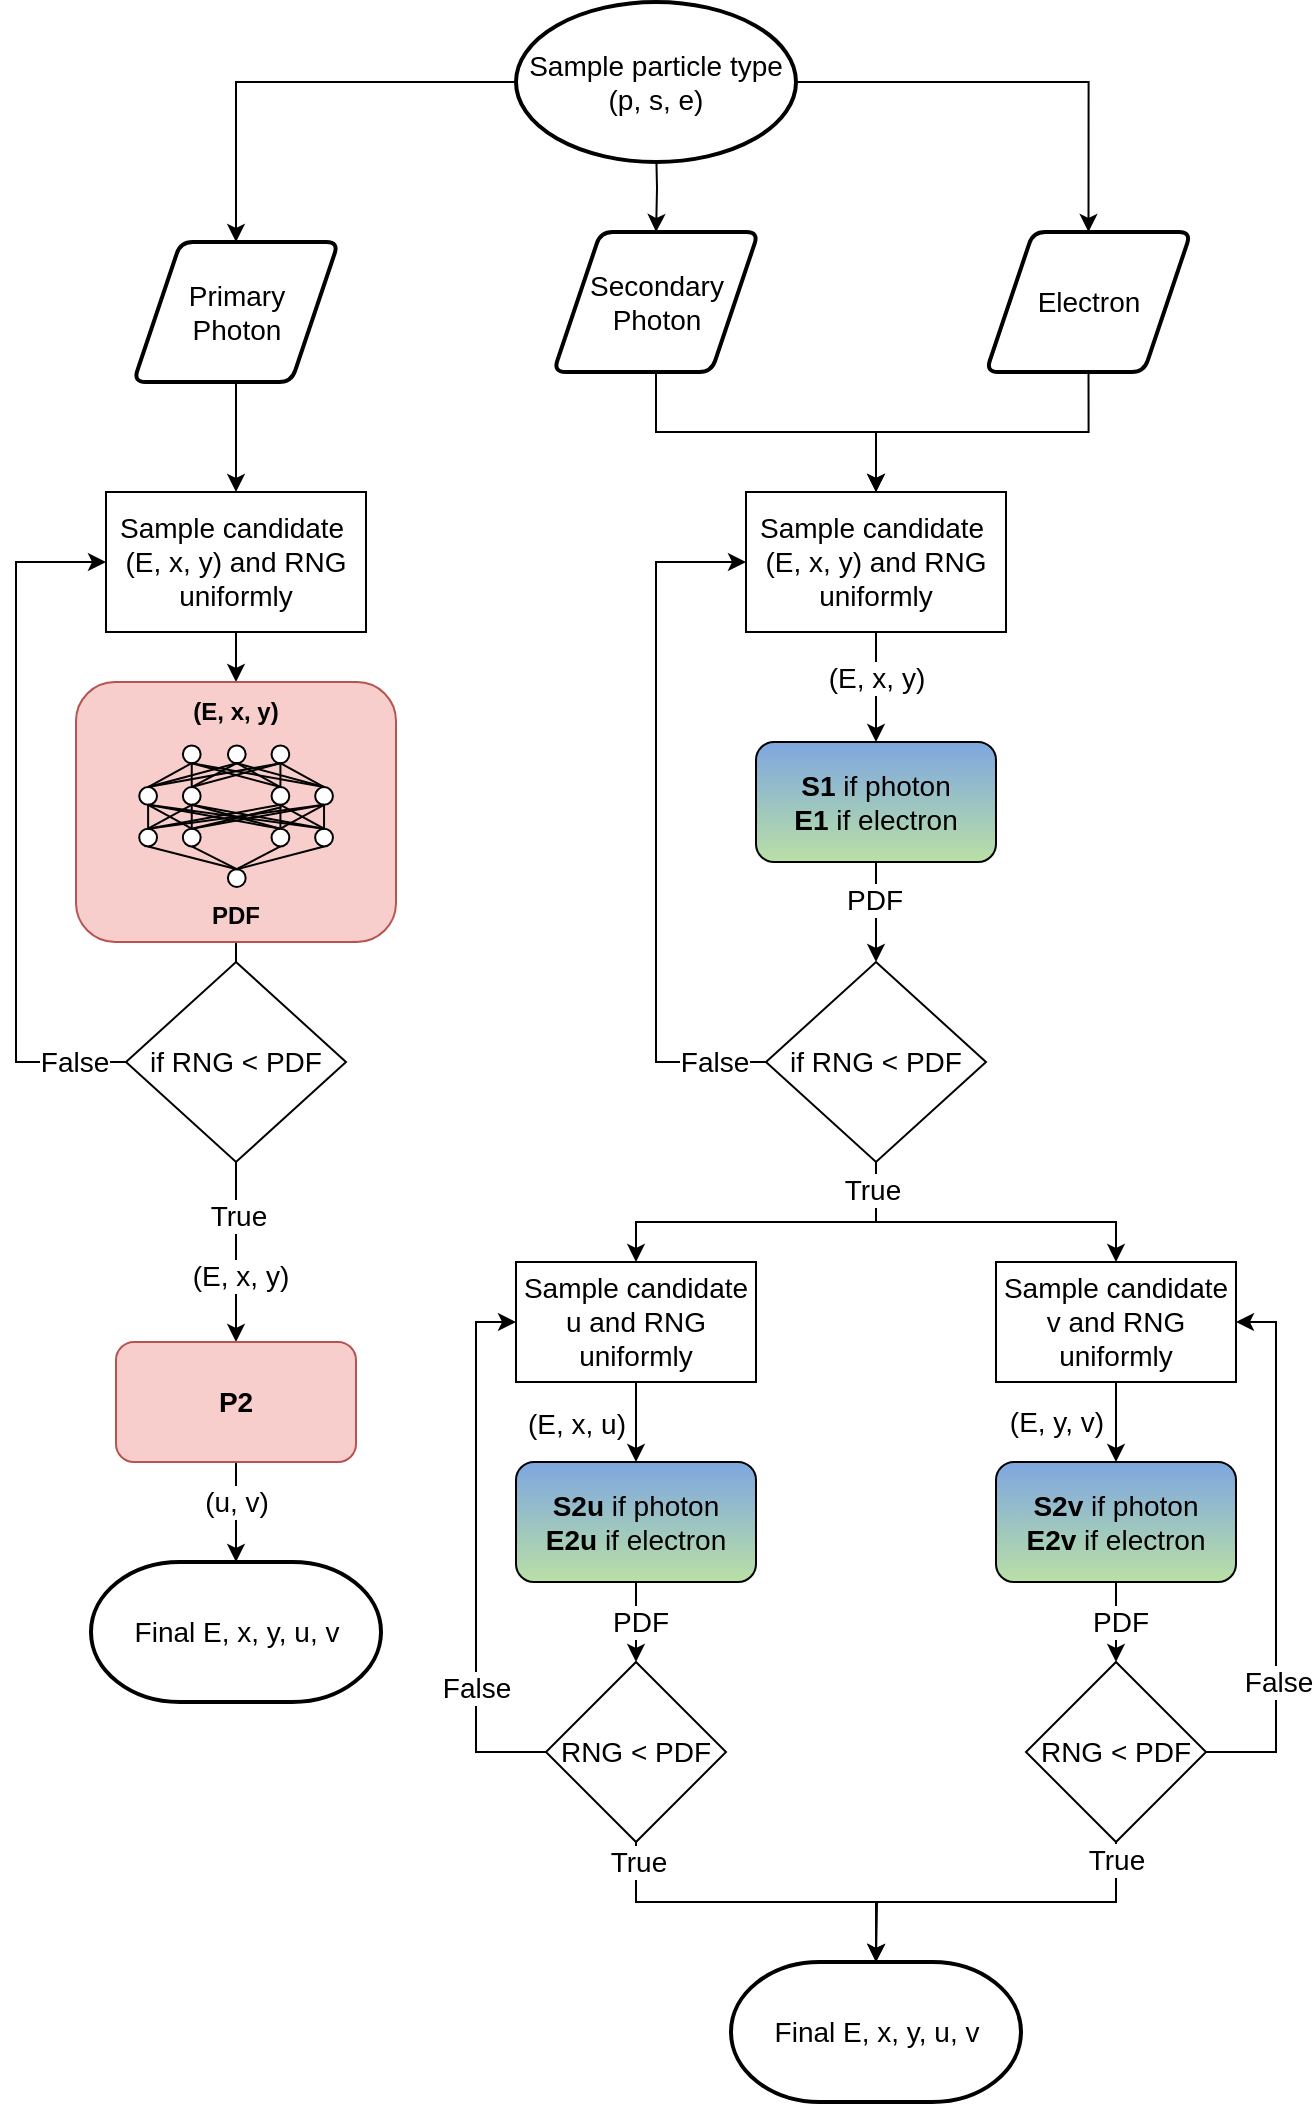 <mxfile version="26.0.4">
  <diagram name="Page-1" id="B7JUEwTVUSRWYDf5Ve8b">
    <mxGraphModel dx="1024" dy="619" grid="1" gridSize="10" guides="1" tooltips="1" connect="1" arrows="1" fold="1" page="1" pageScale="1" pageWidth="850" pageHeight="1100" math="0" shadow="0">
      <root>
        <mxCell id="0" />
        <mxCell id="1" parent="0" />
        <mxCell id="0LLwLJsET7O2UQmng2dQ-7" value="" style="edgeStyle=orthogonalEdgeStyle;rounded=0;orthogonalLoop=1;jettySize=auto;html=1;fontSize=14;exitX=0;exitY=0.5;exitDx=0;exitDy=0;exitPerimeter=0;entryX=0.5;entryY=0;entryDx=0;entryDy=0;" parent="1" source="X9-PV3B_wDHHKOM-xFoJ-55" target="X9-PV3B_wDHHKOM-xFoJ-58" edge="1">
          <mxGeometry relative="1" as="geometry">
            <mxPoint x="390" y="50" as="sourcePoint" />
            <mxPoint x="240" y="120" as="targetPoint" />
          </mxGeometry>
        </mxCell>
        <mxCell id="0LLwLJsET7O2UQmng2dQ-11" value="" style="edgeStyle=orthogonalEdgeStyle;rounded=0;orthogonalLoop=1;jettySize=auto;html=1;fontSize=14;exitX=1;exitY=0.5;exitDx=0;exitDy=0;exitPerimeter=0;entryX=0.5;entryY=0;entryDx=0;entryDy=0;" parent="1" source="X9-PV3B_wDHHKOM-xFoJ-55" target="X9-PV3B_wDHHKOM-xFoJ-60" edge="1">
          <mxGeometry relative="1" as="geometry">
            <mxPoint x="510" y="50" as="sourcePoint" />
            <mxPoint x="670" y="120" as="targetPoint" />
          </mxGeometry>
        </mxCell>
        <mxCell id="0LLwLJsET7O2UQmng2dQ-17" value="" style="edgeStyle=orthogonalEdgeStyle;rounded=0;orthogonalLoop=1;jettySize=auto;html=1;fontSize=14;exitX=0.5;exitY=1;exitDx=0;exitDy=0;" parent="1" source="X9-PV3B_wDHHKOM-xFoJ-58" target="0LLwLJsET7O2UQmng2dQ-16" edge="1">
          <mxGeometry relative="1" as="geometry">
            <mxPoint x="240" y="200" as="sourcePoint" />
          </mxGeometry>
        </mxCell>
        <mxCell id="X9-PV3B_wDHHKOM-xFoJ-48" style="edgeStyle=orthogonalEdgeStyle;rounded=0;orthogonalLoop=1;jettySize=auto;html=1;exitX=0.5;exitY=1;exitDx=0;exitDy=0;entryX=0.5;entryY=0;entryDx=0;entryDy=0;fontSize=14;" edge="1" parent="1" source="X9-PV3B_wDHHKOM-xFoJ-59" target="X9-PV3B_wDHHKOM-xFoJ-6">
          <mxGeometry relative="1" as="geometry">
            <mxPoint x="450" y="200" as="sourcePoint" />
          </mxGeometry>
        </mxCell>
        <mxCell id="X9-PV3B_wDHHKOM-xFoJ-49" style="edgeStyle=orthogonalEdgeStyle;rounded=0;orthogonalLoop=1;jettySize=auto;html=1;entryX=0.5;entryY=0;entryDx=0;entryDy=0;exitX=0.5;exitY=1;exitDx=0;exitDy=0;fontSize=14;" edge="1" parent="1" source="X9-PV3B_wDHHKOM-xFoJ-60" target="X9-PV3B_wDHHKOM-xFoJ-6">
          <mxGeometry relative="1" as="geometry">
            <mxPoint x="670" y="200" as="sourcePoint" />
          </mxGeometry>
        </mxCell>
        <mxCell id="0LLwLJsET7O2UQmng2dQ-32" value="" style="edgeStyle=orthogonalEdgeStyle;rounded=0;orthogonalLoop=1;jettySize=auto;html=1;fontSize=14;" parent="1" source="0LLwLJsET7O2UQmng2dQ-16" target="0LLwLJsET7O2UQmng2dQ-18" edge="1">
          <mxGeometry relative="1" as="geometry" />
        </mxCell>
        <mxCell id="0LLwLJsET7O2UQmng2dQ-16" value="Sample candidate&amp;nbsp;&lt;div&gt;(E, x, y) and RNG uniformly&lt;/div&gt;" style="whiteSpace=wrap;html=1;fontSize=14;" parent="1" vertex="1">
          <mxGeometry x="175" y="255" width="130" height="70" as="geometry" />
        </mxCell>
        <mxCell id="0LLwLJsET7O2UQmng2dQ-25" value="" style="edgeStyle=orthogonalEdgeStyle;rounded=0;orthogonalLoop=1;jettySize=auto;html=1;fontSize=14;" parent="1" source="0LLwLJsET7O2UQmng2dQ-18" edge="1">
          <mxGeometry relative="1" as="geometry">
            <mxPoint x="240" y="490" as="targetPoint" />
          </mxGeometry>
        </mxCell>
        <mxCell id="0LLwLJsET7O2UQmng2dQ-18" value="" style="whiteSpace=wrap;html=1;fontSize=14;fillColor=#f8cecc;strokeColor=#b85450;rounded=1;" parent="1" vertex="1">
          <mxGeometry x="160" y="350" width="160" height="130" as="geometry" />
        </mxCell>
        <mxCell id="0LLwLJsET7O2UQmng2dQ-37" value="" style="edgeStyle=orthogonalEdgeStyle;rounded=0;orthogonalLoop=1;jettySize=auto;html=1;fontSize=14;" parent="1" source="0LLwLJsET7O2UQmng2dQ-27" target="0LLwLJsET7O2UQmng2dQ-36" edge="1">
          <mxGeometry relative="1" as="geometry" />
        </mxCell>
        <mxCell id="0LLwLJsET7O2UQmng2dQ-38" value="True" style="edgeLabel;html=1;align=center;verticalAlign=middle;resizable=0;points=[];fontSize=14;" parent="0LLwLJsET7O2UQmng2dQ-37" vertex="1" connectable="0">
          <mxGeometry x="-0.4" y="1" relative="1" as="geometry">
            <mxPoint as="offset" />
          </mxGeometry>
        </mxCell>
        <mxCell id="0LLwLJsET7O2UQmng2dQ-39" value="(E, x, y)" style="edgeLabel;html=1;align=center;verticalAlign=middle;resizable=0;points=[];fontSize=14;" parent="0LLwLJsET7O2UQmng2dQ-37" vertex="1" connectable="0">
          <mxGeometry x="0.556" y="2" relative="1" as="geometry">
            <mxPoint y="-13" as="offset" />
          </mxGeometry>
        </mxCell>
        <mxCell id="0LLwLJsET7O2UQmng2dQ-27" value="if RNG &amp;lt; PDF" style="rhombus;whiteSpace=wrap;html=1;fontSize=14;" parent="1" vertex="1">
          <mxGeometry x="185" y="490" width="110" height="100" as="geometry" />
        </mxCell>
        <mxCell id="0LLwLJsET7O2UQmng2dQ-34" value="" style="endArrow=classic;html=1;rounded=0;exitX=0;exitY=0.5;exitDx=0;exitDy=0;entryX=0;entryY=0.5;entryDx=0;entryDy=0;fontSize=14;" parent="1" source="0LLwLJsET7O2UQmng2dQ-27" target="0LLwLJsET7O2UQmng2dQ-16" edge="1">
          <mxGeometry width="50" height="50" relative="1" as="geometry">
            <mxPoint x="135" y="535" as="sourcePoint" />
            <mxPoint x="130" y="285" as="targetPoint" />
            <Array as="points">
              <mxPoint x="130" y="540" />
              <mxPoint x="130" y="290" />
            </Array>
          </mxGeometry>
        </mxCell>
        <mxCell id="0LLwLJsET7O2UQmng2dQ-35" value="False" style="edgeLabel;html=1;align=center;verticalAlign=middle;resizable=0;points=[];fontSize=14;" parent="0LLwLJsET7O2UQmng2dQ-34" vertex="1" connectable="0">
          <mxGeometry x="-0.848" relative="1" as="geometry">
            <mxPoint as="offset" />
          </mxGeometry>
        </mxCell>
        <mxCell id="0LLwLJsET7O2UQmng2dQ-41" value="" style="edgeStyle=orthogonalEdgeStyle;rounded=0;orthogonalLoop=1;jettySize=auto;html=1;fontSize=14;" parent="1" source="0LLwLJsET7O2UQmng2dQ-36" edge="1">
          <mxGeometry relative="1" as="geometry">
            <mxPoint x="240" y="790" as="targetPoint" />
          </mxGeometry>
        </mxCell>
        <mxCell id="0LLwLJsET7O2UQmng2dQ-42" value="(u, v)" style="edgeLabel;html=1;align=center;verticalAlign=middle;resizable=0;points=[];fontSize=14;" parent="0LLwLJsET7O2UQmng2dQ-41" vertex="1" connectable="0">
          <mxGeometry x="-0.367" y="1" relative="1" as="geometry">
            <mxPoint x="-1" y="4" as="offset" />
          </mxGeometry>
        </mxCell>
        <mxCell id="0LLwLJsET7O2UQmng2dQ-36" value="&lt;b&gt;P2&lt;/b&gt;" style="whiteSpace=wrap;html=1;fontSize=14;fillColor=#f8cecc;strokeColor=#b85450;rounded=1;" parent="1" vertex="1">
          <mxGeometry x="180" y="680" width="120" height="60" as="geometry" />
        </mxCell>
        <mxCell id="X9-PV3B_wDHHKOM-xFoJ-4" value="" style="edgeStyle=orthogonalEdgeStyle;rounded=0;orthogonalLoop=1;jettySize=auto;html=1;fontSize=14;" edge="1" parent="1" source="X9-PV3B_wDHHKOM-xFoJ-6" target="X9-PV3B_wDHHKOM-xFoJ-9">
          <mxGeometry relative="1" as="geometry" />
        </mxCell>
        <mxCell id="X9-PV3B_wDHHKOM-xFoJ-5" value="(E, x, y)" style="edgeLabel;html=1;align=center;verticalAlign=middle;resizable=0;points=[];fontSize=14;" vertex="1" connectable="0" parent="X9-PV3B_wDHHKOM-xFoJ-4">
          <mxGeometry x="-0.167" relative="1" as="geometry">
            <mxPoint as="offset" />
          </mxGeometry>
        </mxCell>
        <mxCell id="X9-PV3B_wDHHKOM-xFoJ-6" value="Sample candidate&amp;nbsp;&lt;div&gt;(E, x, y) and RNG uniformly&lt;/div&gt;" style="whiteSpace=wrap;html=1;fontSize=14;" vertex="1" parent="1">
          <mxGeometry x="495" y="255" width="130" height="70" as="geometry" />
        </mxCell>
        <mxCell id="X9-PV3B_wDHHKOM-xFoJ-7" value="" style="edgeStyle=orthogonalEdgeStyle;rounded=0;orthogonalLoop=1;jettySize=auto;html=1;fontSize=14;" edge="1" parent="1" source="X9-PV3B_wDHHKOM-xFoJ-9">
          <mxGeometry relative="1" as="geometry">
            <mxPoint x="560" y="490" as="targetPoint" />
          </mxGeometry>
        </mxCell>
        <mxCell id="X9-PV3B_wDHHKOM-xFoJ-8" value="PDF" style="edgeLabel;html=1;align=center;verticalAlign=middle;resizable=0;points=[];fontSize=14;" vertex="1" connectable="0" parent="X9-PV3B_wDHHKOM-xFoJ-7">
          <mxGeometry x="-0.25" y="-1" relative="1" as="geometry">
            <mxPoint as="offset" />
          </mxGeometry>
        </mxCell>
        <mxCell id="X9-PV3B_wDHHKOM-xFoJ-9" value="&lt;b&gt;S1 &lt;/b&gt;if photon&lt;div&gt;&lt;b&gt;E1 &lt;/b&gt;if electron&lt;/div&gt;" style="whiteSpace=wrap;html=1;fontSize=14;rounded=1;fillColor=#7EA6E0;strokeColor=#000000;gradientColor=#B9E0A5;fillStyle=dots;gradientDirection=south;" vertex="1" parent="1">
          <mxGeometry x="500" y="380" width="120" height="60" as="geometry" />
        </mxCell>
        <mxCell id="X9-PV3B_wDHHKOM-xFoJ-22" value="" style="edgeStyle=orthogonalEdgeStyle;rounded=0;orthogonalLoop=1;jettySize=auto;html=1;fontSize=14;" edge="1" parent="1" source="X9-PV3B_wDHHKOM-xFoJ-12" target="X9-PV3B_wDHHKOM-xFoJ-21">
          <mxGeometry relative="1" as="geometry">
            <Array as="points">
              <mxPoint x="560" y="620" />
              <mxPoint x="440" y="620" />
            </Array>
          </mxGeometry>
        </mxCell>
        <mxCell id="X9-PV3B_wDHHKOM-xFoJ-28" value="True" style="edgeLabel;html=1;align=center;verticalAlign=middle;resizable=0;points=[];fontSize=14;" vertex="1" connectable="0" parent="X9-PV3B_wDHHKOM-xFoJ-22">
          <mxGeometry x="-0.836" y="-2" relative="1" as="geometry">
            <mxPoint as="offset" />
          </mxGeometry>
        </mxCell>
        <mxCell id="X9-PV3B_wDHHKOM-xFoJ-12" value="if RNG &amp;lt; PDF" style="rhombus;whiteSpace=wrap;html=1;fontSize=14;" vertex="1" parent="1">
          <mxGeometry x="505" y="490" width="110" height="100" as="geometry" />
        </mxCell>
        <mxCell id="X9-PV3B_wDHHKOM-xFoJ-13" value="" style="endArrow=classic;html=1;rounded=0;exitX=0;exitY=0.5;exitDx=0;exitDy=0;entryX=0;entryY=0.5;entryDx=0;entryDy=0;fontSize=14;" edge="1" parent="1" source="X9-PV3B_wDHHKOM-xFoJ-12" target="X9-PV3B_wDHHKOM-xFoJ-6">
          <mxGeometry width="50" height="50" relative="1" as="geometry">
            <mxPoint x="455" y="535" as="sourcePoint" />
            <mxPoint x="450" y="285" as="targetPoint" />
            <Array as="points">
              <mxPoint x="450" y="540" />
              <mxPoint x="450" y="290" />
            </Array>
          </mxGeometry>
        </mxCell>
        <mxCell id="X9-PV3B_wDHHKOM-xFoJ-14" value="False" style="edgeLabel;html=1;align=center;verticalAlign=middle;resizable=0;points=[];fontSize=14;" vertex="1" connectable="0" parent="X9-PV3B_wDHHKOM-xFoJ-13">
          <mxGeometry x="-0.848" relative="1" as="geometry">
            <mxPoint as="offset" />
          </mxGeometry>
        </mxCell>
        <mxCell id="X9-PV3B_wDHHKOM-xFoJ-24" value="" style="edgeStyle=orthogonalEdgeStyle;rounded=0;orthogonalLoop=1;jettySize=auto;html=1;fontSize=14;" edge="1" parent="1" source="X9-PV3B_wDHHKOM-xFoJ-21" target="X9-PV3B_wDHHKOM-xFoJ-23">
          <mxGeometry relative="1" as="geometry" />
        </mxCell>
        <mxCell id="X9-PV3B_wDHHKOM-xFoJ-25" value="(E, x, u)" style="edgeLabel;html=1;align=center;verticalAlign=middle;resizable=0;points=[];fontSize=14;" vertex="1" connectable="0" parent="X9-PV3B_wDHHKOM-xFoJ-24">
          <mxGeometry x="0.025" y="-1" relative="1" as="geometry">
            <mxPoint x="-29" as="offset" />
          </mxGeometry>
        </mxCell>
        <mxCell id="X9-PV3B_wDHHKOM-xFoJ-21" value="Sample candidate u and RNG uniformly" style="whiteSpace=wrap;html=1;fontSize=14;" vertex="1" parent="1">
          <mxGeometry x="380" y="640" width="120" height="60" as="geometry" />
        </mxCell>
        <mxCell id="X9-PV3B_wDHHKOM-xFoJ-33" value="" style="edgeStyle=orthogonalEdgeStyle;rounded=0;orthogonalLoop=1;jettySize=auto;html=1;fontSize=14;" edge="1" parent="1" source="X9-PV3B_wDHHKOM-xFoJ-23" target="X9-PV3B_wDHHKOM-xFoJ-32">
          <mxGeometry relative="1" as="geometry" />
        </mxCell>
        <mxCell id="X9-PV3B_wDHHKOM-xFoJ-34" value="PDF" style="edgeLabel;html=1;align=center;verticalAlign=middle;resizable=0;points=[];fontSize=14;" vertex="1" connectable="0" parent="X9-PV3B_wDHHKOM-xFoJ-33">
          <mxGeometry y="2" relative="1" as="geometry">
            <mxPoint as="offset" />
          </mxGeometry>
        </mxCell>
        <mxCell id="X9-PV3B_wDHHKOM-xFoJ-23" value="&lt;b&gt;S2u &lt;/b&gt;if photon&lt;div&gt;&lt;b&gt;E2u &lt;/b&gt;if electron&lt;/div&gt;" style="whiteSpace=wrap;html=1;fontSize=14;rounded=1;fillColor=#7EA6E0;gradientColor=#B9E0A5;" vertex="1" parent="1">
          <mxGeometry x="380" y="740" width="120" height="60" as="geometry" />
        </mxCell>
        <mxCell id="X9-PV3B_wDHHKOM-xFoJ-26" value="" style="endArrow=classic;html=1;rounded=0;fontSize=14;" edge="1" parent="1" target="X9-PV3B_wDHHKOM-xFoJ-27">
          <mxGeometry width="50" height="50" relative="1" as="geometry">
            <mxPoint x="440" y="620" as="sourcePoint" />
            <mxPoint x="610" y="620" as="targetPoint" />
            <Array as="points">
              <mxPoint x="680" y="620" />
            </Array>
          </mxGeometry>
        </mxCell>
        <mxCell id="X9-PV3B_wDHHKOM-xFoJ-30" value="" style="edgeStyle=orthogonalEdgeStyle;rounded=0;orthogonalLoop=1;jettySize=auto;html=1;fontSize=14;" edge="1" parent="1" source="X9-PV3B_wDHHKOM-xFoJ-27" target="X9-PV3B_wDHHKOM-xFoJ-29">
          <mxGeometry relative="1" as="geometry" />
        </mxCell>
        <mxCell id="X9-PV3B_wDHHKOM-xFoJ-31" value="(E, y, v)" style="edgeLabel;html=1;align=center;verticalAlign=middle;resizable=0;points=[];fontSize=14;" vertex="1" connectable="0" parent="X9-PV3B_wDHHKOM-xFoJ-30">
          <mxGeometry x="-0.075" y="-1" relative="1" as="geometry">
            <mxPoint x="-29" y="1" as="offset" />
          </mxGeometry>
        </mxCell>
        <mxCell id="X9-PV3B_wDHHKOM-xFoJ-27" value="Sample candidate v and RNG uniformly" style="rounded=0;whiteSpace=wrap;html=1;fontSize=14;" vertex="1" parent="1">
          <mxGeometry x="620" y="640" width="120" height="60" as="geometry" />
        </mxCell>
        <mxCell id="X9-PV3B_wDHHKOM-xFoJ-29" value="&lt;b&gt;S2v&lt;/b&gt; if photon&lt;div&gt;&lt;b&gt;E2v&lt;/b&gt; if electron&lt;/div&gt;" style="whiteSpace=wrap;html=1;rounded=1;fontSize=14;fillColor=#7EA6E0;gradientColor=#B9E0A5;" vertex="1" parent="1">
          <mxGeometry x="620" y="740" width="120" height="60" as="geometry" />
        </mxCell>
        <mxCell id="X9-PV3B_wDHHKOM-xFoJ-36" value="" style="edgeStyle=orthogonalEdgeStyle;rounded=0;orthogonalLoop=1;jettySize=auto;html=1;exitX=0.5;exitY=1;exitDx=0;exitDy=0;fontSize=14;" edge="1" parent="1" source="X9-PV3B_wDHHKOM-xFoJ-32">
          <mxGeometry relative="1" as="geometry">
            <mxPoint x="560" y="990" as="targetPoint" />
          </mxGeometry>
        </mxCell>
        <mxCell id="X9-PV3B_wDHHKOM-xFoJ-37" value="True" style="edgeLabel;html=1;align=center;verticalAlign=middle;resizable=0;points=[];fontSize=14;" vertex="1" connectable="0" parent="X9-PV3B_wDHHKOM-xFoJ-36">
          <mxGeometry x="-0.67" y="-1" relative="1" as="geometry">
            <mxPoint x="1" y="-21" as="offset" />
          </mxGeometry>
        </mxCell>
        <mxCell id="X9-PV3B_wDHHKOM-xFoJ-32" value="RNG &amp;lt; PDF" style="rhombus;whiteSpace=wrap;html=1;fontSize=14;" vertex="1" parent="1">
          <mxGeometry x="395" y="840" width="90" height="90" as="geometry" />
        </mxCell>
        <mxCell id="X9-PV3B_wDHHKOM-xFoJ-38" value="" style="endArrow=classic;html=1;rounded=0;exitX=0;exitY=0.5;exitDx=0;exitDy=0;entryX=0;entryY=0.5;entryDx=0;entryDy=0;fontSize=14;" edge="1" parent="1" source="X9-PV3B_wDHHKOM-xFoJ-32" target="X9-PV3B_wDHHKOM-xFoJ-21">
          <mxGeometry width="50" height="50" relative="1" as="geometry">
            <mxPoint x="440" y="810" as="sourcePoint" />
            <mxPoint x="380" y="640" as="targetPoint" />
            <Array as="points">
              <mxPoint x="360" y="885" />
              <mxPoint x="360" y="780" />
              <mxPoint x="360" y="670" />
            </Array>
          </mxGeometry>
        </mxCell>
        <mxCell id="X9-PV3B_wDHHKOM-xFoJ-47" value="False" style="edgeLabel;html=1;align=center;verticalAlign=middle;resizable=0;points=[];fontSize=14;" vertex="1" connectable="0" parent="X9-PV3B_wDHHKOM-xFoJ-38">
          <mxGeometry x="-0.85" y="3" relative="1" as="geometry">
            <mxPoint x="-15" y="-35" as="offset" />
          </mxGeometry>
        </mxCell>
        <mxCell id="X9-PV3B_wDHHKOM-xFoJ-39" value="" style="edgeStyle=orthogonalEdgeStyle;rounded=0;orthogonalLoop=1;jettySize=auto;html=1;fontSize=14;" edge="1" parent="1" target="X9-PV3B_wDHHKOM-xFoJ-41" source="X9-PV3B_wDHHKOM-xFoJ-29">
          <mxGeometry relative="1" as="geometry">
            <mxPoint x="685" y="800" as="sourcePoint" />
          </mxGeometry>
        </mxCell>
        <mxCell id="X9-PV3B_wDHHKOM-xFoJ-40" value="PDF" style="edgeLabel;html=1;align=center;verticalAlign=middle;resizable=0;points=[];fontSize=14;" vertex="1" connectable="0" parent="X9-PV3B_wDHHKOM-xFoJ-39">
          <mxGeometry y="2" relative="1" as="geometry">
            <mxPoint as="offset" />
          </mxGeometry>
        </mxCell>
        <mxCell id="X9-PV3B_wDHHKOM-xFoJ-41" value="RNG &amp;lt; PDF" style="rhombus;whiteSpace=wrap;html=1;fontSize=14;" vertex="1" parent="1">
          <mxGeometry x="635" y="840" width="90" height="90" as="geometry" />
        </mxCell>
        <mxCell id="X9-PV3B_wDHHKOM-xFoJ-42" value="" style="endArrow=classic;html=1;rounded=0;exitX=1;exitY=0.5;exitDx=0;exitDy=0;entryX=1;entryY=0.5;entryDx=0;entryDy=0;fontSize=14;" edge="1" parent="1" source="X9-PV3B_wDHHKOM-xFoJ-41" target="X9-PV3B_wDHHKOM-xFoJ-27">
          <mxGeometry width="50" height="50" relative="1" as="geometry">
            <mxPoint x="685" y="810" as="sourcePoint" />
            <mxPoint x="740" y="640" as="targetPoint" />
            <Array as="points">
              <mxPoint x="760" y="885" />
              <mxPoint x="760" y="670" />
            </Array>
          </mxGeometry>
        </mxCell>
        <mxCell id="X9-PV3B_wDHHKOM-xFoJ-46" value="False" style="edgeLabel;html=1;align=center;verticalAlign=middle;resizable=0;points=[];fontSize=14;" vertex="1" connectable="0" parent="X9-PV3B_wDHHKOM-xFoJ-42">
          <mxGeometry x="-0.841" y="-1" relative="1" as="geometry">
            <mxPoint x="14" y="-36" as="offset" />
          </mxGeometry>
        </mxCell>
        <mxCell id="X9-PV3B_wDHHKOM-xFoJ-44" value="" style="edgeStyle=orthogonalEdgeStyle;rounded=0;orthogonalLoop=1;jettySize=auto;html=1;exitX=0.5;exitY=1;exitDx=0;exitDy=0;fontSize=14;" edge="1" parent="1" source="X9-PV3B_wDHHKOM-xFoJ-41">
          <mxGeometry relative="1" as="geometry">
            <mxPoint x="650" y="960" as="sourcePoint" />
            <mxPoint x="560" y="990" as="targetPoint" />
            <Array as="points">
              <mxPoint x="680" y="960" />
              <mxPoint x="560" y="960" />
            </Array>
          </mxGeometry>
        </mxCell>
        <mxCell id="X9-PV3B_wDHHKOM-xFoJ-45" value="True" style="edgeLabel;html=1;align=center;verticalAlign=middle;resizable=0;points=[];fontSize=14;" vertex="1" connectable="0" parent="X9-PV3B_wDHHKOM-xFoJ-44">
          <mxGeometry x="-0.67" y="-1" relative="1" as="geometry">
            <mxPoint x="1" y="-21" as="offset" />
          </mxGeometry>
        </mxCell>
        <mxCell id="X9-PV3B_wDHHKOM-xFoJ-53" value="" style="edgeStyle=orthogonalEdgeStyle;rounded=0;orthogonalLoop=1;jettySize=auto;html=1;" edge="1" parent="1" target="X9-PV3B_wDHHKOM-xFoJ-59">
          <mxGeometry relative="1" as="geometry">
            <mxPoint x="450" y="80" as="sourcePoint" />
            <mxPoint x="450" y="120" as="targetPoint" />
          </mxGeometry>
        </mxCell>
        <mxCell id="X9-PV3B_wDHHKOM-xFoJ-55" value="&lt;span style=&quot;font-size: 14px;&quot;&gt;Sample particle type (p, s, e)&lt;/span&gt;" style="strokeWidth=2;html=1;shape=mxgraph.flowchart.start_1;whiteSpace=wrap;" vertex="1" parent="1">
          <mxGeometry x="380" y="10" width="140" height="80" as="geometry" />
        </mxCell>
        <mxCell id="X9-PV3B_wDHHKOM-xFoJ-56" value="&lt;span style=&quot;font-size: 14px;&quot;&gt;Final E, x, y, u, v&lt;/span&gt;" style="strokeWidth=2;html=1;shape=mxgraph.flowchart.terminator;whiteSpace=wrap;" vertex="1" parent="1">
          <mxGeometry x="167.5" y="790" width="145" height="70" as="geometry" />
        </mxCell>
        <mxCell id="X9-PV3B_wDHHKOM-xFoJ-57" value="&lt;span style=&quot;font-size: 14px;&quot;&gt;Final E, x, y, u, v&lt;/span&gt;" style="strokeWidth=2;html=1;shape=mxgraph.flowchart.terminator;whiteSpace=wrap;" vertex="1" parent="1">
          <mxGeometry x="487.5" y="990" width="145" height="70" as="geometry" />
        </mxCell>
        <mxCell id="X9-PV3B_wDHHKOM-xFoJ-58" value="&lt;font style=&quot;font-size: 14px;&quot;&gt;Primary&lt;/font&gt;&lt;div&gt;&lt;font style=&quot;font-size: 14px;&quot;&gt;Photon&lt;/font&gt;&lt;/div&gt;" style="shape=parallelogram;html=1;strokeWidth=2;perimeter=parallelogramPerimeter;whiteSpace=wrap;rounded=1;arcSize=12;size=0.23;" vertex="1" parent="1">
          <mxGeometry x="188.75" y="130" width="102.5" height="70" as="geometry" />
        </mxCell>
        <mxCell id="X9-PV3B_wDHHKOM-xFoJ-59" value="&lt;span style=&quot;font-size: 14px;&quot;&gt;Secondary&lt;/span&gt;&lt;div&gt;&lt;span style=&quot;font-size: 14px;&quot;&gt;Photon&lt;/span&gt;&lt;/div&gt;" style="shape=parallelogram;html=1;strokeWidth=2;perimeter=parallelogramPerimeter;whiteSpace=wrap;rounded=1;arcSize=12;size=0.23;" vertex="1" parent="1">
          <mxGeometry x="398.75" y="125" width="102.5" height="70" as="geometry" />
        </mxCell>
        <mxCell id="X9-PV3B_wDHHKOM-xFoJ-60" value="&lt;span style=&quot;font-size: 14px;&quot;&gt;Electron&lt;/span&gt;" style="shape=parallelogram;html=1;strokeWidth=2;perimeter=parallelogramPerimeter;whiteSpace=wrap;rounded=1;arcSize=12;size=0.23;" vertex="1" parent="1">
          <mxGeometry x="615" y="125" width="102.5" height="70" as="geometry" />
        </mxCell>
        <mxCell id="X9-PV3B_wDHHKOM-xFoJ-425" value="" style="group;rotation=90;" vertex="1" connectable="0" parent="1">
          <mxGeometry x="200" y="386" width="95" height="96.48" as="geometry" />
        </mxCell>
        <mxCell id="X9-PV3B_wDHHKOM-xFoJ-381" value="" style="ellipse;whiteSpace=wrap;html=1;aspect=fixed;rotation=90;" vertex="1" parent="X9-PV3B_wDHHKOM-xFoJ-425">
          <mxGeometry x="79.582" y="37.333" width="8.883" height="8.883" as="geometry" />
        </mxCell>
        <mxCell id="X9-PV3B_wDHHKOM-xFoJ-382" value="" style="ellipse;whiteSpace=wrap;html=1;aspect=fixed;rotation=90;" vertex="1" parent="X9-PV3B_wDHHKOM-xFoJ-425">
          <mxGeometry x="57.768" y="37.333" width="8.883" height="8.883" as="geometry" />
        </mxCell>
        <mxCell id="X9-PV3B_wDHHKOM-xFoJ-383" value="" style="ellipse;whiteSpace=wrap;html=1;aspect=fixed;rotation=90;" vertex="1" parent="X9-PV3B_wDHHKOM-xFoJ-425">
          <mxGeometry x="13.434" y="37.333" width="8.883" height="8.883" as="geometry" />
        </mxCell>
        <mxCell id="X9-PV3B_wDHHKOM-xFoJ-384" value="" style="ellipse;whiteSpace=wrap;html=1;aspect=fixed;rotation=90;" vertex="1" parent="X9-PV3B_wDHHKOM-xFoJ-425">
          <mxGeometry x="-8.38" y="37.333" width="8.883" height="8.883" as="geometry" />
        </mxCell>
        <mxCell id="X9-PV3B_wDHHKOM-xFoJ-385" value="" style="ellipse;whiteSpace=wrap;html=1;aspect=fixed;rotation=90;" vertex="1" parent="X9-PV3B_wDHHKOM-xFoJ-425">
          <mxGeometry x="35.953" y="57.6" width="8.883" height="8.883" as="geometry" />
        </mxCell>
        <mxCell id="X9-PV3B_wDHHKOM-xFoJ-386" value="" style="endArrow=none;html=1;rounded=0;entryX=1;entryY=0.5;entryDx=0;entryDy=0;exitX=0;exitY=0.5;exitDx=0;exitDy=0;" edge="1" parent="X9-PV3B_wDHHKOM-xFoJ-425" source="X9-PV3B_wDHHKOM-xFoJ-385" target="X9-PV3B_wDHHKOM-xFoJ-381">
          <mxGeometry width="50" height="50" relative="1" as="geometry">
            <mxPoint x="-60.455" y="37.333" as="sourcePoint" />
            <mxPoint x="80.286" y="47.467" as="targetPoint" />
          </mxGeometry>
        </mxCell>
        <mxCell id="X9-PV3B_wDHHKOM-xFoJ-387" value="" style="endArrow=none;html=1;rounded=0;entryX=1;entryY=0.5;entryDx=0;entryDy=0;exitX=0;exitY=0.5;exitDx=0;exitDy=0;" edge="1" parent="X9-PV3B_wDHHKOM-xFoJ-425" source="X9-PV3B_wDHHKOM-xFoJ-385" target="X9-PV3B_wDHHKOM-xFoJ-382">
          <mxGeometry width="50" height="50" relative="1" as="geometry">
            <mxPoint x="-64.677" y="39.467" as="sourcePoint" />
            <mxPoint x="76.064" y="50.133" as="targetPoint" />
          </mxGeometry>
        </mxCell>
        <mxCell id="X9-PV3B_wDHHKOM-xFoJ-388" value="" style="endArrow=none;html=1;rounded=0;entryX=0;entryY=0.5;entryDx=0;entryDy=0;exitX=1;exitY=0.5;exitDx=0;exitDy=0;" edge="1" parent="X9-PV3B_wDHHKOM-xFoJ-425" source="X9-PV3B_wDHHKOM-xFoJ-383" target="X9-PV3B_wDHHKOM-xFoJ-385">
          <mxGeometry width="50" height="50" relative="1" as="geometry">
            <mxPoint x="-73.825" y="44.8" as="sourcePoint" />
            <mxPoint x="66.916" y="54.933" as="targetPoint" />
          </mxGeometry>
        </mxCell>
        <mxCell id="X9-PV3B_wDHHKOM-xFoJ-389" value="" style="endArrow=none;html=1;rounded=0;entryX=0;entryY=0.5;entryDx=0;entryDy=0;exitX=1;exitY=0.5;exitDx=0;exitDy=0;" edge="1" parent="X9-PV3B_wDHHKOM-xFoJ-425" source="X9-PV3B_wDHHKOM-xFoJ-384" target="X9-PV3B_wDHHKOM-xFoJ-385">
          <mxGeometry width="50" height="50" relative="1" as="geometry">
            <mxPoint x="-78.047" y="47.467" as="sourcePoint" />
            <mxPoint x="62.694" y="57.6" as="targetPoint" />
          </mxGeometry>
        </mxCell>
        <mxCell id="X9-PV3B_wDHHKOM-xFoJ-390" value="" style="endArrow=none;html=1;rounded=0;exitX=1;exitY=0.5;exitDx=0;exitDy=0;entryX=0;entryY=0.5;entryDx=0;entryDy=0;" edge="1" parent="X9-PV3B_wDHHKOM-xFoJ-425" source="X9-PV3B_wDHHKOM-xFoJ-397" target="X9-PV3B_wDHHKOM-xFoJ-383">
          <mxGeometry width="50" height="50" relative="1" as="geometry">
            <mxPoint x="-56.232" y="34.667" as="sourcePoint" />
            <mxPoint x="-7.677" y="37.333" as="targetPoint" />
          </mxGeometry>
        </mxCell>
        <mxCell id="X9-PV3B_wDHHKOM-xFoJ-391" value="" style="ellipse;whiteSpace=wrap;html=1;aspect=fixed;rotation=90;" vertex="1" parent="X9-PV3B_wDHHKOM-xFoJ-425">
          <mxGeometry x="57.768" y="-4.267" width="8.883" height="8.883" as="geometry" />
        </mxCell>
        <mxCell id="X9-PV3B_wDHHKOM-xFoJ-392" value="" style="ellipse;whiteSpace=wrap;html=1;aspect=fixed;rotation=90;" vertex="1" parent="X9-PV3B_wDHHKOM-xFoJ-425">
          <mxGeometry x="35.953" y="-4.267" width="8.883" height="8.883" as="geometry" />
        </mxCell>
        <mxCell id="X9-PV3B_wDHHKOM-xFoJ-393" value="" style="ellipse;whiteSpace=wrap;html=1;aspect=fixed;rotation=90;" vertex="1" parent="X9-PV3B_wDHHKOM-xFoJ-425">
          <mxGeometry x="13.434" y="-4.267" width="8.883" height="8.883" as="geometry" />
        </mxCell>
        <mxCell id="X9-PV3B_wDHHKOM-xFoJ-394" value="" style="ellipse;whiteSpace=wrap;html=1;aspect=fixed;rotation=90;" vertex="1" parent="X9-PV3B_wDHHKOM-xFoJ-425">
          <mxGeometry x="79.582" y="16.533" width="8.883" height="8.883" as="geometry" />
        </mxCell>
        <mxCell id="X9-PV3B_wDHHKOM-xFoJ-395" value="" style="ellipse;whiteSpace=wrap;html=1;aspect=fixed;rotation=90;" vertex="1" parent="X9-PV3B_wDHHKOM-xFoJ-425">
          <mxGeometry x="57.768" y="16.533" width="8.883" height="8.883" as="geometry" />
        </mxCell>
        <mxCell id="X9-PV3B_wDHHKOM-xFoJ-396" value="" style="ellipse;whiteSpace=wrap;html=1;aspect=fixed;rotation=90;" vertex="1" parent="X9-PV3B_wDHHKOM-xFoJ-425">
          <mxGeometry x="13.434" y="16.533" width="8.883" height="8.883" as="geometry" />
        </mxCell>
        <mxCell id="X9-PV3B_wDHHKOM-xFoJ-397" value="" style="ellipse;whiteSpace=wrap;html=1;aspect=fixed;rotation=90;" vertex="1" parent="X9-PV3B_wDHHKOM-xFoJ-425">
          <mxGeometry x="-8.38" y="16.533" width="8.883" height="8.883" as="geometry" />
        </mxCell>
        <mxCell id="X9-PV3B_wDHHKOM-xFoJ-398" value="" style="endArrow=none;html=1;rounded=0;exitX=1;exitY=0.5;exitDx=0;exitDy=0;entryX=0;entryY=0.5;entryDx=0;entryDy=0;" edge="1" parent="X9-PV3B_wDHHKOM-xFoJ-425" source="X9-PV3B_wDHHKOM-xFoJ-391" target="X9-PV3B_wDHHKOM-xFoJ-394">
          <mxGeometry width="50" height="50" relative="1" as="geometry">
            <mxPoint x="-29.492" y="68.267" as="sourcePoint" />
            <mxPoint x="-7.677" y="81.067" as="targetPoint" />
          </mxGeometry>
        </mxCell>
        <mxCell id="X9-PV3B_wDHHKOM-xFoJ-399" value="" style="endArrow=none;html=1;rounded=0;entryX=0;entryY=0.5;entryDx=0;entryDy=0;exitX=1;exitY=0.5;exitDx=0;exitDy=0;" edge="1" parent="X9-PV3B_wDHHKOM-xFoJ-425" source="X9-PV3B_wDHHKOM-xFoJ-391" target="X9-PV3B_wDHHKOM-xFoJ-395">
          <mxGeometry width="50" height="50" relative="1" as="geometry">
            <mxPoint x="62.694" y="6.4" as="sourcePoint" />
            <mxPoint x="93.657" y="19.2" as="targetPoint" />
          </mxGeometry>
        </mxCell>
        <mxCell id="X9-PV3B_wDHHKOM-xFoJ-400" value="" style="endArrow=none;html=1;rounded=0;entryX=0;entryY=0.5;entryDx=0;entryDy=0;exitX=1;exitY=0.5;exitDx=0;exitDy=0;" edge="1" parent="X9-PV3B_wDHHKOM-xFoJ-425" source="X9-PV3B_wDHHKOM-xFoJ-391" target="X9-PV3B_wDHHKOM-xFoJ-396">
          <mxGeometry width="50" height="50" relative="1" as="geometry">
            <mxPoint x="62.694" y="6.4" as="sourcePoint" />
            <mxPoint x="23.286" y="19.2" as="targetPoint" />
          </mxGeometry>
        </mxCell>
        <mxCell id="X9-PV3B_wDHHKOM-xFoJ-401" value="" style="endArrow=none;html=1;rounded=0;entryX=0;entryY=0.5;entryDx=0;entryDy=0;exitX=1;exitY=0.5;exitDx=0;exitDy=0;" edge="1" parent="X9-PV3B_wDHHKOM-xFoJ-425" source="X9-PV3B_wDHHKOM-xFoJ-391" target="X9-PV3B_wDHHKOM-xFoJ-397">
          <mxGeometry width="50" height="50" relative="1" as="geometry">
            <mxPoint x="54.953" y="9.6" as="sourcePoint" />
            <mxPoint x="-11.899" y="19.2" as="targetPoint" />
          </mxGeometry>
        </mxCell>
        <mxCell id="X9-PV3B_wDHHKOM-xFoJ-402" value="" style="endArrow=none;html=1;rounded=0;entryX=0;entryY=0.5;entryDx=0;entryDy=0;exitX=1;exitY=0.5;exitDx=0;exitDy=0;" edge="1" parent="X9-PV3B_wDHHKOM-xFoJ-425" source="X9-PV3B_wDHHKOM-xFoJ-392" target="X9-PV3B_wDHHKOM-xFoJ-395">
          <mxGeometry width="50" height="50" relative="1" as="geometry">
            <mxPoint x="27.508" y="6.4" as="sourcePoint" />
            <mxPoint x="62.694" y="29.333" as="targetPoint" />
          </mxGeometry>
        </mxCell>
        <mxCell id="X9-PV3B_wDHHKOM-xFoJ-403" value="" style="endArrow=none;html=1;rounded=0;entryX=0;entryY=0.5;entryDx=0;entryDy=0;exitX=1;exitY=0.5;exitDx=0;exitDy=0;" edge="1" parent="X9-PV3B_wDHHKOM-xFoJ-425" source="X9-PV3B_wDHHKOM-xFoJ-392" target="X9-PV3B_wDHHKOM-xFoJ-396">
          <mxGeometry width="50" height="50" relative="1" as="geometry">
            <mxPoint x="27.508" y="6.4" as="sourcePoint" />
            <mxPoint x="-7.677" y="16.533" as="targetPoint" />
          </mxGeometry>
        </mxCell>
        <mxCell id="X9-PV3B_wDHHKOM-xFoJ-404" value="" style="endArrow=none;html=1;rounded=0;entryX=0;entryY=0.5;entryDx=0;entryDy=0;exitX=1;exitY=0.5;exitDx=0;exitDy=0;" edge="1" parent="X9-PV3B_wDHHKOM-xFoJ-425" source="X9-PV3B_wDHHKOM-xFoJ-392" target="X9-PV3B_wDHHKOM-xFoJ-397">
          <mxGeometry width="50" height="50" relative="1" as="geometry">
            <mxPoint x="27.508" y="6.4" as="sourcePoint" />
            <mxPoint x="-42.862" y="16.533" as="targetPoint" />
          </mxGeometry>
        </mxCell>
        <mxCell id="X9-PV3B_wDHHKOM-xFoJ-405" value="" style="endArrow=none;html=1;rounded=0;entryX=0;entryY=0.5;entryDx=0;entryDy=0;exitX=1;exitY=0.5;exitDx=0;exitDy=0;" edge="1" parent="X9-PV3B_wDHHKOM-xFoJ-425" source="X9-PV3B_wDHHKOM-xFoJ-392" target="X9-PV3B_wDHHKOM-xFoJ-394">
          <mxGeometry width="50" height="50" relative="1" as="geometry">
            <mxPoint x="27.508" y="6.4" as="sourcePoint" />
            <mxPoint x="-78.047" y="16.533" as="targetPoint" />
          </mxGeometry>
        </mxCell>
        <mxCell id="X9-PV3B_wDHHKOM-xFoJ-406" value="" style="endArrow=none;html=1;rounded=0;entryX=0;entryY=0.5;entryDx=0;entryDy=0;exitX=1;exitY=0.5;exitDx=0;exitDy=0;" edge="1" parent="X9-PV3B_wDHHKOM-xFoJ-425" source="X9-PV3B_wDHHKOM-xFoJ-393" target="X9-PV3B_wDHHKOM-xFoJ-396">
          <mxGeometry width="50" height="50" relative="1" as="geometry">
            <mxPoint x="-7.677" y="6.4" as="sourcePoint" />
            <mxPoint x="-7.677" y="29.333" as="targetPoint" />
          </mxGeometry>
        </mxCell>
        <mxCell id="X9-PV3B_wDHHKOM-xFoJ-407" value="" style="endArrow=none;html=1;rounded=0;entryX=0;entryY=0.5;entryDx=0;entryDy=0;exitX=1;exitY=0.5;exitDx=0;exitDy=0;" edge="1" parent="X9-PV3B_wDHHKOM-xFoJ-425" source="X9-PV3B_wDHHKOM-xFoJ-393" target="X9-PV3B_wDHHKOM-xFoJ-397">
          <mxGeometry width="50" height="50" relative="1" as="geometry">
            <mxPoint x="-7.677" y="6.4" as="sourcePoint" />
            <mxPoint x="-42.862" y="16.533" as="targetPoint" />
          </mxGeometry>
        </mxCell>
        <mxCell id="X9-PV3B_wDHHKOM-xFoJ-408" value="" style="endArrow=none;html=1;rounded=0;entryX=0;entryY=0.5;entryDx=0;entryDy=0;exitX=1;exitY=0.5;exitDx=0;exitDy=0;" edge="1" parent="X9-PV3B_wDHHKOM-xFoJ-425" source="X9-PV3B_wDHHKOM-xFoJ-393" target="X9-PV3B_wDHHKOM-xFoJ-394">
          <mxGeometry width="50" height="50" relative="1" as="geometry">
            <mxPoint x="-7.677" y="6.4" as="sourcePoint" />
            <mxPoint x="-78.047" y="16.533" as="targetPoint" />
          </mxGeometry>
        </mxCell>
        <mxCell id="X9-PV3B_wDHHKOM-xFoJ-409" value="" style="endArrow=none;html=1;rounded=0;exitX=1;exitY=0.5;exitDx=0;exitDy=0;entryX=0;entryY=0.5;entryDx=0;entryDy=0;" edge="1" parent="X9-PV3B_wDHHKOM-xFoJ-425" source="X9-PV3B_wDHHKOM-xFoJ-393" target="X9-PV3B_wDHHKOM-xFoJ-395">
          <mxGeometry width="50" height="50" relative="1" as="geometry">
            <mxPoint x="-7.677" y="6.4" as="sourcePoint" />
            <mxPoint x="76.064" y="26.667" as="targetPoint" />
          </mxGeometry>
        </mxCell>
        <mxCell id="X9-PV3B_wDHHKOM-xFoJ-410" value="" style="endArrow=none;html=1;rounded=0;exitX=1;exitY=0.5;exitDx=0;exitDy=0;entryX=0;entryY=0.5;entryDx=0;entryDy=0;" edge="1" parent="X9-PV3B_wDHHKOM-xFoJ-425" source="X9-PV3B_wDHHKOM-xFoJ-395" target="X9-PV3B_wDHHKOM-xFoJ-381">
          <mxGeometry width="50" height="50" relative="1" as="geometry">
            <mxPoint x="62.694" y="26.667" as="sourcePoint" />
            <mxPoint x="97.879" y="37.333" as="targetPoint" />
          </mxGeometry>
        </mxCell>
        <mxCell id="X9-PV3B_wDHHKOM-xFoJ-411" value="" style="endArrow=none;html=1;rounded=0;entryX=0;entryY=0.5;entryDx=0;entryDy=0;exitX=1;exitY=0.5;exitDx=0;exitDy=0;" edge="1" parent="X9-PV3B_wDHHKOM-xFoJ-425" source="X9-PV3B_wDHHKOM-xFoJ-395" target="X9-PV3B_wDHHKOM-xFoJ-382">
          <mxGeometry width="50" height="50" relative="1" as="geometry">
            <mxPoint x="62.694" y="26.667" as="sourcePoint" />
            <mxPoint x="62.694" y="37.333" as="targetPoint" />
          </mxGeometry>
        </mxCell>
        <mxCell id="X9-PV3B_wDHHKOM-xFoJ-412" value="" style="endArrow=none;html=1;rounded=0;entryX=0;entryY=0.5;entryDx=0;entryDy=0;" edge="1" parent="X9-PV3B_wDHHKOM-xFoJ-425" target="X9-PV3B_wDHHKOM-xFoJ-383">
          <mxGeometry width="50" height="50" relative="1" as="geometry">
            <mxPoint x="62.694" y="26.667" as="sourcePoint" />
            <mxPoint x="-7.677" y="37.333" as="targetPoint" />
          </mxGeometry>
        </mxCell>
        <mxCell id="X9-PV3B_wDHHKOM-xFoJ-413" value="" style="endArrow=none;html=1;rounded=0;entryX=0;entryY=0.5;entryDx=0;entryDy=0;exitX=1;exitY=0.5;exitDx=0;exitDy=0;" edge="1" parent="X9-PV3B_wDHHKOM-xFoJ-425" source="X9-PV3B_wDHHKOM-xFoJ-395" target="X9-PV3B_wDHHKOM-xFoJ-384">
          <mxGeometry width="50" height="50" relative="1" as="geometry">
            <mxPoint x="62.694" y="26.667" as="sourcePoint" />
            <mxPoint x="-42.862" y="37.333" as="targetPoint" />
          </mxGeometry>
        </mxCell>
        <mxCell id="X9-PV3B_wDHHKOM-xFoJ-414" value="" style="endArrow=none;html=1;rounded=0;entryX=0;entryY=0.5;entryDx=0;entryDy=0;exitX=1;exitY=0.5;exitDx=0;exitDy=0;" edge="1" parent="X9-PV3B_wDHHKOM-xFoJ-425" source="X9-PV3B_wDHHKOM-xFoJ-396" target="X9-PV3B_wDHHKOM-xFoJ-383">
          <mxGeometry width="50" height="50" relative="1" as="geometry">
            <mxPoint x="-7.677" y="26.667" as="sourcePoint" />
            <mxPoint x="-7.677" y="37.333" as="targetPoint" />
          </mxGeometry>
        </mxCell>
        <mxCell id="X9-PV3B_wDHHKOM-xFoJ-415" value="" style="endArrow=none;html=1;rounded=0;entryX=0;entryY=0.5;entryDx=0;entryDy=0;exitX=1;exitY=0.5;exitDx=0;exitDy=0;" edge="1" parent="X9-PV3B_wDHHKOM-xFoJ-425" source="X9-PV3B_wDHHKOM-xFoJ-396" target="X9-PV3B_wDHHKOM-xFoJ-384">
          <mxGeometry width="50" height="50" relative="1" as="geometry">
            <mxPoint x="-7.677" y="26.667" as="sourcePoint" />
            <mxPoint x="-42.862" y="37.333" as="targetPoint" />
          </mxGeometry>
        </mxCell>
        <mxCell id="X9-PV3B_wDHHKOM-xFoJ-416" value="" style="endArrow=none;html=1;rounded=0;entryX=0;entryY=0.5;entryDx=0;entryDy=0;exitX=1;exitY=0.5;exitDx=0;exitDy=0;" edge="1" parent="X9-PV3B_wDHHKOM-xFoJ-425" source="X9-PV3B_wDHHKOM-xFoJ-396" target="X9-PV3B_wDHHKOM-xFoJ-381">
          <mxGeometry width="50" height="50" relative="1" as="geometry">
            <mxPoint x="-7.677" y="26.667" as="sourcePoint" />
            <mxPoint x="97.879" y="37.333" as="targetPoint" />
          </mxGeometry>
        </mxCell>
        <mxCell id="X9-PV3B_wDHHKOM-xFoJ-417" value="" style="endArrow=none;html=1;rounded=0;entryX=0;entryY=0.5;entryDx=0;entryDy=0;exitX=1;exitY=0.5;exitDx=0;exitDy=0;" edge="1" parent="X9-PV3B_wDHHKOM-xFoJ-425" source="X9-PV3B_wDHHKOM-xFoJ-396" target="X9-PV3B_wDHHKOM-xFoJ-382">
          <mxGeometry width="50" height="50" relative="1" as="geometry">
            <mxPoint x="-7.677" y="26.667" as="sourcePoint" />
            <mxPoint x="62.694" y="37.333" as="targetPoint" />
          </mxGeometry>
        </mxCell>
        <mxCell id="X9-PV3B_wDHHKOM-xFoJ-418" value="" style="endArrow=none;html=1;rounded=0;entryX=0;entryY=0.5;entryDx=0;entryDy=0;exitX=1;exitY=0.5;exitDx=0;exitDy=0;" edge="1" parent="X9-PV3B_wDHHKOM-xFoJ-425" source="X9-PV3B_wDHHKOM-xFoJ-394" target="X9-PV3B_wDHHKOM-xFoJ-381">
          <mxGeometry width="50" height="50" relative="1" as="geometry">
            <mxPoint x="84.508" y="26.667" as="sourcePoint" />
            <mxPoint x="106.323" y="39.467" as="targetPoint" />
          </mxGeometry>
        </mxCell>
        <mxCell id="X9-PV3B_wDHHKOM-xFoJ-419" value="" style="endArrow=none;html=1;rounded=0;entryX=0;entryY=0.5;entryDx=0;entryDy=0;exitX=1;exitY=0.5;exitDx=0;exitDy=0;" edge="1" parent="X9-PV3B_wDHHKOM-xFoJ-425" source="X9-PV3B_wDHHKOM-xFoJ-397" target="X9-PV3B_wDHHKOM-xFoJ-381">
          <mxGeometry width="50" height="50" relative="1" as="geometry">
            <mxPoint x="-42.862" y="26.667" as="sourcePoint" />
            <mxPoint x="97.879" y="37.333" as="targetPoint" />
          </mxGeometry>
        </mxCell>
        <mxCell id="X9-PV3B_wDHHKOM-xFoJ-420" value="" style="endArrow=none;html=1;rounded=0;entryX=0;entryY=0.5;entryDx=0;entryDy=0;exitX=1;exitY=0.5;exitDx=0;exitDy=0;" edge="1" parent="X9-PV3B_wDHHKOM-xFoJ-425" source="X9-PV3B_wDHHKOM-xFoJ-397" target="X9-PV3B_wDHHKOM-xFoJ-384">
          <mxGeometry width="50" height="50" relative="1" as="geometry">
            <mxPoint x="-42.862" y="26.667" as="sourcePoint" />
            <mxPoint x="-42.862" y="37.333" as="targetPoint" />
          </mxGeometry>
        </mxCell>
        <mxCell id="X9-PV3B_wDHHKOM-xFoJ-421" value="" style="endArrow=none;html=1;rounded=0;entryX=0;entryY=0.5;entryDx=0;entryDy=0;exitX=1;exitY=0.5;exitDx=0;exitDy=0;" edge="1" parent="X9-PV3B_wDHHKOM-xFoJ-425" source="X9-PV3B_wDHHKOM-xFoJ-394" target="X9-PV3B_wDHHKOM-xFoJ-384">
          <mxGeometry width="50" height="50" relative="1" as="geometry">
            <mxPoint x="97.879" y="26.667" as="sourcePoint" />
            <mxPoint x="-7.677" y="37.333" as="targetPoint" />
          </mxGeometry>
        </mxCell>
        <mxCell id="X9-PV3B_wDHHKOM-xFoJ-422" value="" style="endArrow=none;html=1;rounded=0;entryX=0;entryY=0.5;entryDx=0;entryDy=0;exitX=1;exitY=0.5;exitDx=0;exitDy=0;" edge="1" parent="X9-PV3B_wDHHKOM-xFoJ-425" source="X9-PV3B_wDHHKOM-xFoJ-394" target="X9-PV3B_wDHHKOM-xFoJ-382">
          <mxGeometry width="50" height="50" relative="1" as="geometry">
            <mxPoint x="97.879" y="26.667" as="sourcePoint" />
            <mxPoint x="40.879" y="3.733" as="targetPoint" />
          </mxGeometry>
        </mxCell>
        <mxCell id="X9-PV3B_wDHHKOM-xFoJ-423" value="" style="endArrow=none;html=1;rounded=0;entryX=0;entryY=0.5;entryDx=0;entryDy=0;exitX=1;exitY=0.5;exitDx=0;exitDy=0;" edge="1" parent="X9-PV3B_wDHHKOM-xFoJ-425" source="X9-PV3B_wDHHKOM-xFoJ-394" target="X9-PV3B_wDHHKOM-xFoJ-383">
          <mxGeometry width="50" height="50" relative="1" as="geometry">
            <mxPoint x="97.879" y="26.667" as="sourcePoint" />
            <mxPoint x="53.545" y="42.133" as="targetPoint" />
          </mxGeometry>
        </mxCell>
        <mxCell id="X9-PV3B_wDHHKOM-xFoJ-424" value="" style="endArrow=none;html=1;rounded=0;entryX=0;entryY=0.5;entryDx=0;entryDy=0;exitX=1;exitY=0.5;exitDx=0;exitDy=0;" edge="1" parent="X9-PV3B_wDHHKOM-xFoJ-425" source="X9-PV3B_wDHHKOM-xFoJ-397" target="X9-PV3B_wDHHKOM-xFoJ-382">
          <mxGeometry width="50" height="50" relative="1" as="geometry">
            <mxPoint x="-42.862" y="26.667" as="sourcePoint" />
            <mxPoint x="93.657" y="39.467" as="targetPoint" />
          </mxGeometry>
        </mxCell>
        <mxCell id="X9-PV3B_wDHHKOM-xFoJ-427" value="&lt;b&gt;PDF&lt;/b&gt;" style="text;html=1;align=center;verticalAlign=middle;whiteSpace=wrap;rounded=0;" vertex="1" parent="X9-PV3B_wDHHKOM-xFoJ-425">
          <mxGeometry x="10.39" y="66.48" width="60" height="30" as="geometry" />
        </mxCell>
        <mxCell id="X9-PV3B_wDHHKOM-xFoJ-426" value="&lt;b&gt;(E, x, y)&lt;/b&gt;" style="text;html=1;align=center;verticalAlign=middle;whiteSpace=wrap;rounded=0;" vertex="1" parent="1">
          <mxGeometry x="210" y="350" width="60" height="30" as="geometry" />
        </mxCell>
      </root>
    </mxGraphModel>
  </diagram>
</mxfile>
